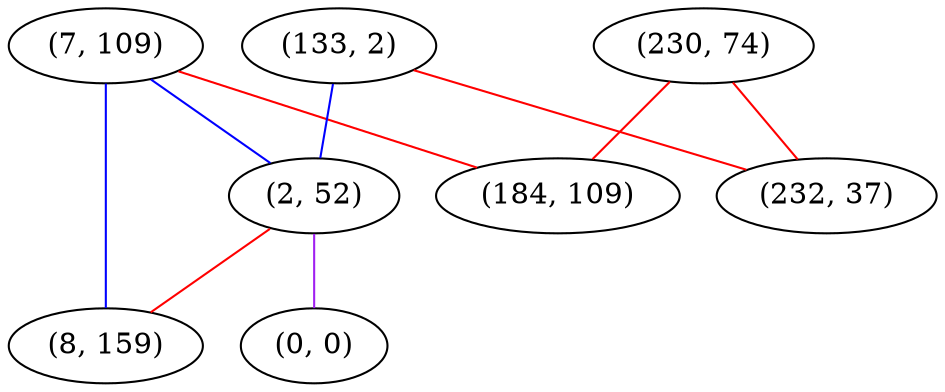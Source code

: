 graph "" {
"(7, 109)";
"(133, 2)";
"(230, 74)";
"(2, 52)";
"(8, 159)";
"(0, 0)";
"(184, 109)";
"(232, 37)";
"(7, 109)" -- "(184, 109)"  [color=red, key=0, weight=1];
"(7, 109)" -- "(2, 52)"  [color=blue, key=0, weight=3];
"(7, 109)" -- "(8, 159)"  [color=blue, key=0, weight=3];
"(133, 2)" -- "(232, 37)"  [color=red, key=0, weight=1];
"(133, 2)" -- "(2, 52)"  [color=blue, key=0, weight=3];
"(230, 74)" -- "(232, 37)"  [color=red, key=0, weight=1];
"(230, 74)" -- "(184, 109)"  [color=red, key=0, weight=1];
"(2, 52)" -- "(0, 0)"  [color=purple, key=0, weight=4];
"(2, 52)" -- "(8, 159)"  [color=red, key=0, weight=1];
}
